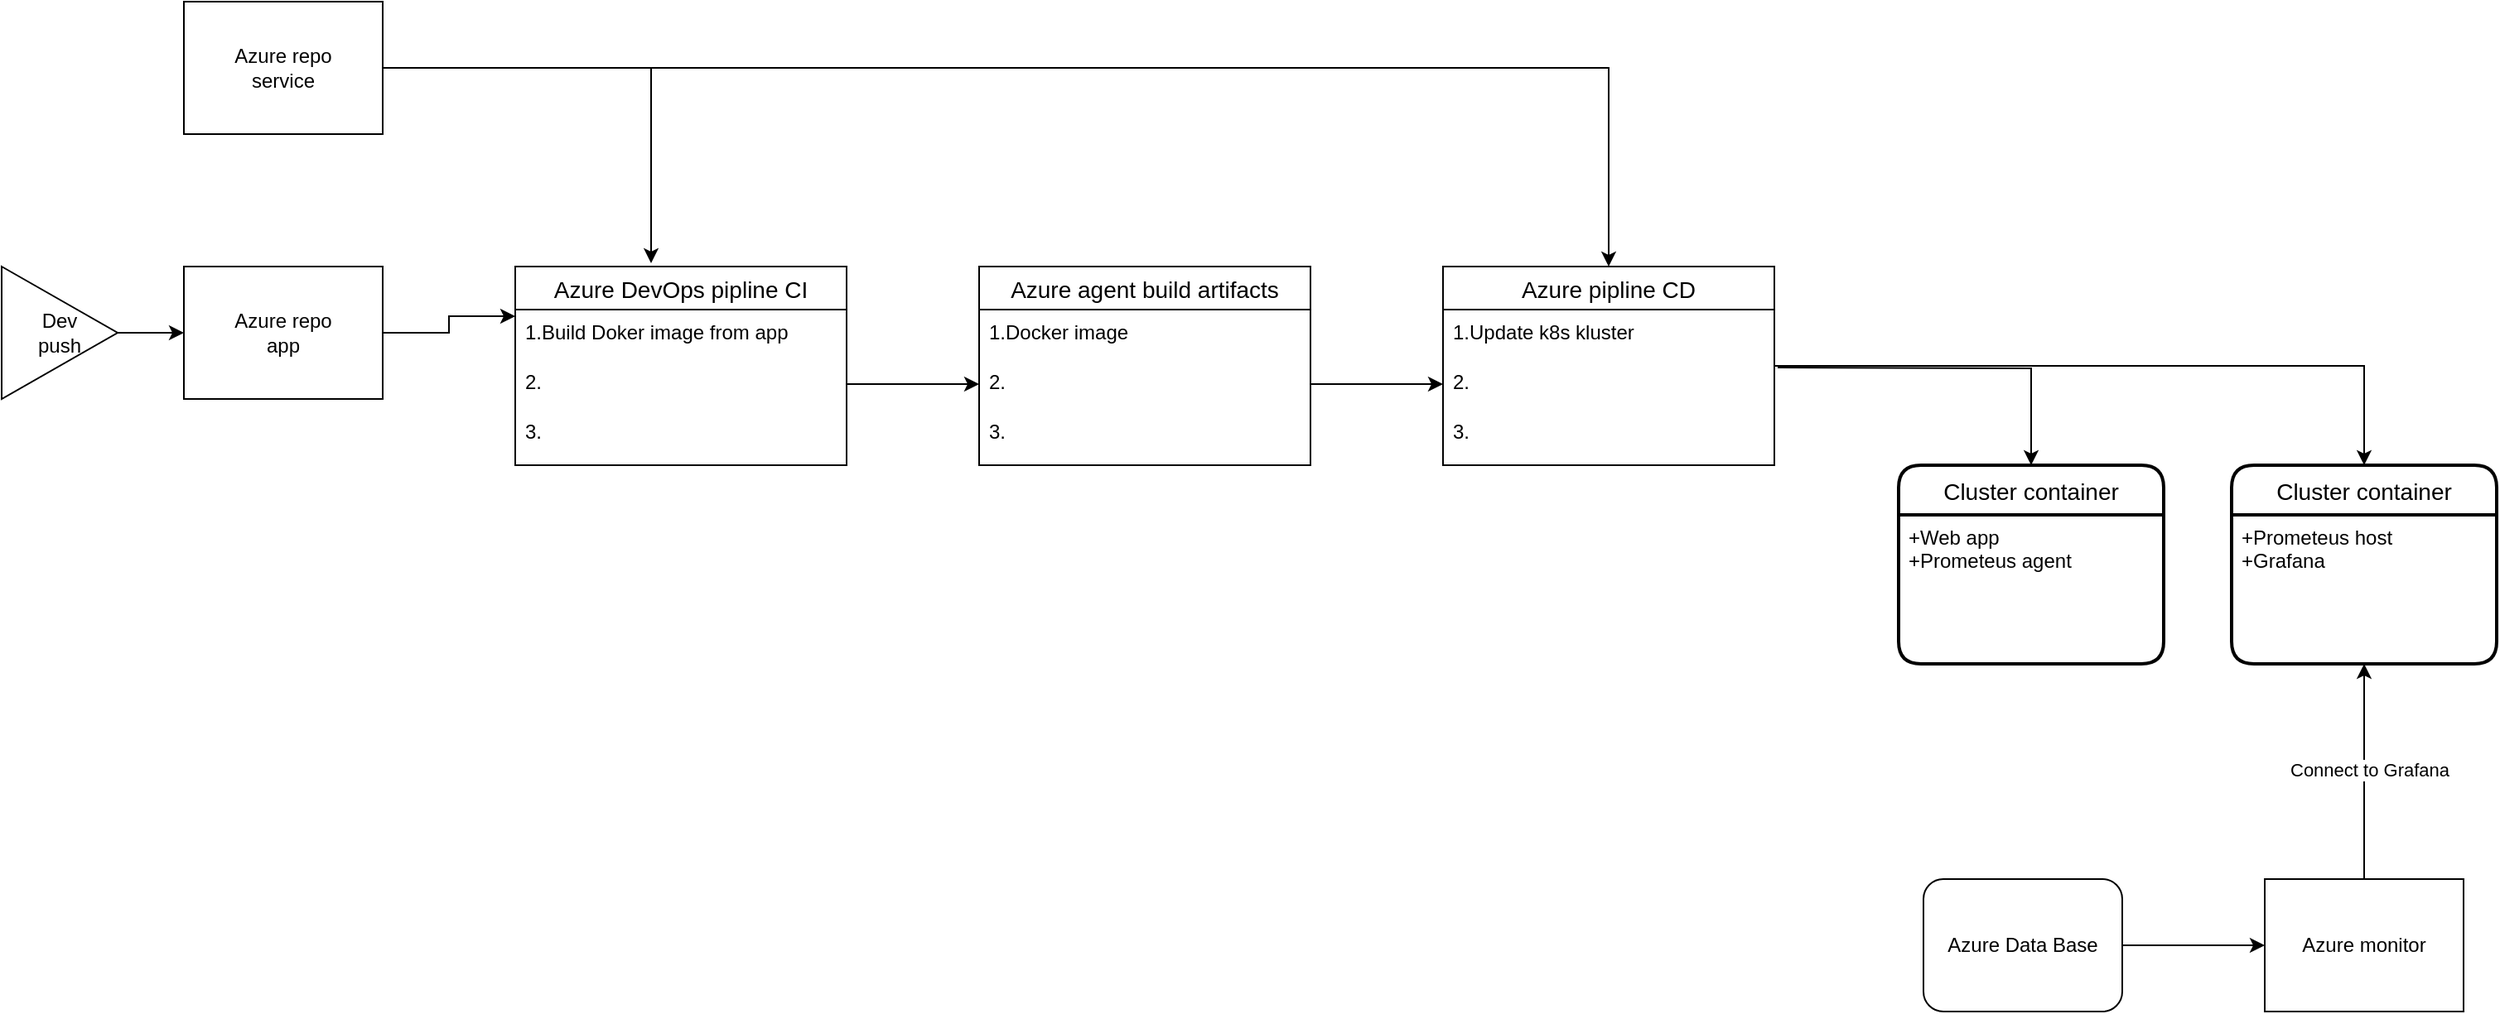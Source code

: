<mxfile version="20.1.1" type="github"><diagram id="InLQrqknJxXyf_EYtL7a" name="Page-1"><mxGraphModel dx="2474" dy="2288" grid="1" gridSize="10" guides="1" tooltips="1" connect="1" arrows="1" fold="1" page="1" pageScale="1" pageWidth="827" pageHeight="1169" math="0" shadow="0"><root><mxCell id="0"/><mxCell id="1" parent="0"/><mxCell id="CAJEsZQipRdU4q4JVMO2-3" style="edgeStyle=orthogonalEdgeStyle;rounded=0;orthogonalLoop=1;jettySize=auto;html=1;entryX=0;entryY=0.5;entryDx=0;entryDy=0;" edge="1" parent="1" source="CAJEsZQipRdU4q4JVMO2-1" target="CAJEsZQipRdU4q4JVMO2-2"><mxGeometry relative="1" as="geometry"/></mxCell><mxCell id="CAJEsZQipRdU4q4JVMO2-1" value="Dev&lt;br&gt;push" style="triangle;whiteSpace=wrap;html=1;" vertex="1" parent="1"><mxGeometry x="50" y="120" width="70" height="80" as="geometry"/></mxCell><mxCell id="CAJEsZQipRdU4q4JVMO2-16" style="edgeStyle=orthogonalEdgeStyle;rounded=0;orthogonalLoop=1;jettySize=auto;html=1;entryX=0;entryY=0.25;entryDx=0;entryDy=0;" edge="1" parent="1" source="CAJEsZQipRdU4q4JVMO2-2" target="CAJEsZQipRdU4q4JVMO2-11"><mxGeometry relative="1" as="geometry"/></mxCell><mxCell id="CAJEsZQipRdU4q4JVMO2-2" value="Azure repo&lt;br&gt;app" style="rounded=0;whiteSpace=wrap;html=1;" vertex="1" parent="1"><mxGeometry x="160" y="120" width="120" height="80" as="geometry"/></mxCell><mxCell id="CAJEsZQipRdU4q4JVMO2-45" style="edgeStyle=orthogonalEdgeStyle;rounded=0;orthogonalLoop=1;jettySize=auto;html=1;entryX=0.41;entryY=-0.017;entryDx=0;entryDy=0;entryPerimeter=0;" edge="1" parent="1" source="CAJEsZQipRdU4q4JVMO2-4" target="CAJEsZQipRdU4q4JVMO2-11"><mxGeometry relative="1" as="geometry"/></mxCell><mxCell id="CAJEsZQipRdU4q4JVMO2-46" style="edgeStyle=orthogonalEdgeStyle;rounded=0;orthogonalLoop=1;jettySize=auto;html=1;" edge="1" parent="1" source="CAJEsZQipRdU4q4JVMO2-4" target="CAJEsZQipRdU4q4JVMO2-38"><mxGeometry relative="1" as="geometry"/></mxCell><mxCell id="CAJEsZQipRdU4q4JVMO2-4" value="Azure repo&lt;br&gt;service" style="rounded=0;whiteSpace=wrap;html=1;" vertex="1" parent="1"><mxGeometry x="160" y="-40" width="120" height="80" as="geometry"/></mxCell><mxCell id="CAJEsZQipRdU4q4JVMO2-11" value="Azure DevOps pipline CI" style="swimlane;fontStyle=0;childLayout=stackLayout;horizontal=1;startSize=26;horizontalStack=0;resizeParent=1;resizeParentMax=0;resizeLast=0;collapsible=1;marginBottom=0;align=center;fontSize=14;" vertex="1" parent="1"><mxGeometry x="360" y="120" width="200" height="120" as="geometry"/></mxCell><mxCell id="CAJEsZQipRdU4q4JVMO2-12" value="1.Build Doker image from app" style="text;strokeColor=none;fillColor=none;spacingLeft=4;spacingRight=4;overflow=hidden;rotatable=0;points=[[0,0.5],[1,0.5]];portConstraint=eastwest;fontSize=12;" vertex="1" parent="CAJEsZQipRdU4q4JVMO2-11"><mxGeometry y="26" width="200" height="30" as="geometry"/></mxCell><mxCell id="CAJEsZQipRdU4q4JVMO2-13" value="2." style="text;strokeColor=none;fillColor=none;spacingLeft=4;spacingRight=4;overflow=hidden;rotatable=0;points=[[0,0.5],[1,0.5]];portConstraint=eastwest;fontSize=12;" vertex="1" parent="CAJEsZQipRdU4q4JVMO2-11"><mxGeometry y="56" width="200" height="30" as="geometry"/></mxCell><mxCell id="CAJEsZQipRdU4q4JVMO2-14" value="3." style="text;strokeColor=none;fillColor=none;spacingLeft=4;spacingRight=4;overflow=hidden;rotatable=0;points=[[0,0.5],[1,0.5]];portConstraint=eastwest;fontSize=12;" vertex="1" parent="CAJEsZQipRdU4q4JVMO2-11"><mxGeometry y="86" width="200" height="34" as="geometry"/></mxCell><mxCell id="CAJEsZQipRdU4q4JVMO2-27" value="Azure agent build artifacts" style="swimlane;fontStyle=0;childLayout=stackLayout;horizontal=1;startSize=26;horizontalStack=0;resizeParent=1;resizeParentMax=0;resizeLast=0;collapsible=1;marginBottom=0;align=center;fontSize=14;" vertex="1" parent="1"><mxGeometry x="640" y="120" width="200" height="120" as="geometry"/></mxCell><mxCell id="CAJEsZQipRdU4q4JVMO2-28" value="1.Docker image" style="text;strokeColor=none;fillColor=none;spacingLeft=4;spacingRight=4;overflow=hidden;rotatable=0;points=[[0,0.5],[1,0.5]];portConstraint=eastwest;fontSize=12;" vertex="1" parent="CAJEsZQipRdU4q4JVMO2-27"><mxGeometry y="26" width="200" height="30" as="geometry"/></mxCell><mxCell id="CAJEsZQipRdU4q4JVMO2-29" value="2." style="text;strokeColor=none;fillColor=none;spacingLeft=4;spacingRight=4;overflow=hidden;rotatable=0;points=[[0,0.5],[1,0.5]];portConstraint=eastwest;fontSize=12;" vertex="1" parent="CAJEsZQipRdU4q4JVMO2-27"><mxGeometry y="56" width="200" height="30" as="geometry"/></mxCell><mxCell id="CAJEsZQipRdU4q4JVMO2-30" value="3." style="text;strokeColor=none;fillColor=none;spacingLeft=4;spacingRight=4;overflow=hidden;rotatable=0;points=[[0,0.5],[1,0.5]];portConstraint=eastwest;fontSize=12;" vertex="1" parent="CAJEsZQipRdU4q4JVMO2-27"><mxGeometry y="86" width="200" height="34" as="geometry"/></mxCell><mxCell id="CAJEsZQipRdU4q4JVMO2-36" style="edgeStyle=orthogonalEdgeStyle;rounded=0;orthogonalLoop=1;jettySize=auto;html=1;" edge="1" parent="1" source="CAJEsZQipRdU4q4JVMO2-13" target="CAJEsZQipRdU4q4JVMO2-29"><mxGeometry relative="1" as="geometry"/></mxCell><mxCell id="CAJEsZQipRdU4q4JVMO2-98" style="edgeStyle=orthogonalEdgeStyle;rounded=0;orthogonalLoop=1;jettySize=auto;html=1;entryX=0.5;entryY=0;entryDx=0;entryDy=0;" edge="1" parent="1" source="CAJEsZQipRdU4q4JVMO2-38" target="CAJEsZQipRdU4q4JVMO2-96"><mxGeometry relative="1" as="geometry"/></mxCell><mxCell id="CAJEsZQipRdU4q4JVMO2-38" value="Azure pipline CD" style="swimlane;fontStyle=0;childLayout=stackLayout;horizontal=1;startSize=26;horizontalStack=0;resizeParent=1;resizeParentMax=0;resizeLast=0;collapsible=1;marginBottom=0;align=center;fontSize=14;" vertex="1" parent="1"><mxGeometry x="920" y="120" width="200" height="120" as="geometry"/></mxCell><mxCell id="CAJEsZQipRdU4q4JVMO2-39" value="1.Update k8s kluster" style="text;strokeColor=none;fillColor=none;spacingLeft=4;spacingRight=4;overflow=hidden;rotatable=0;points=[[0,0.5],[1,0.5]];portConstraint=eastwest;fontSize=12;" vertex="1" parent="CAJEsZQipRdU4q4JVMO2-38"><mxGeometry y="26" width="200" height="30" as="geometry"/></mxCell><mxCell id="CAJEsZQipRdU4q4JVMO2-40" value="2." style="text;strokeColor=none;fillColor=none;spacingLeft=4;spacingRight=4;overflow=hidden;rotatable=0;points=[[0,0.5],[1,0.5]];portConstraint=eastwest;fontSize=12;" vertex="1" parent="CAJEsZQipRdU4q4JVMO2-38"><mxGeometry y="56" width="200" height="30" as="geometry"/></mxCell><mxCell id="CAJEsZQipRdU4q4JVMO2-41" value="3." style="text;strokeColor=none;fillColor=none;spacingLeft=4;spacingRight=4;overflow=hidden;rotatable=0;points=[[0,0.5],[1,0.5]];portConstraint=eastwest;fontSize=12;" vertex="1" parent="CAJEsZQipRdU4q4JVMO2-38"><mxGeometry y="86" width="200" height="34" as="geometry"/></mxCell><mxCell id="CAJEsZQipRdU4q4JVMO2-43" style="edgeStyle=orthogonalEdgeStyle;rounded=0;orthogonalLoop=1;jettySize=auto;html=1;entryX=0;entryY=0.5;entryDx=0;entryDy=0;" edge="1" parent="1" source="CAJEsZQipRdU4q4JVMO2-29" target="CAJEsZQipRdU4q4JVMO2-40"><mxGeometry relative="1" as="geometry"/></mxCell><mxCell id="CAJEsZQipRdU4q4JVMO2-58" value="Cluster container" style="swimlane;childLayout=stackLayout;horizontal=1;startSize=30;horizontalStack=0;rounded=1;fontSize=14;fontStyle=0;strokeWidth=2;resizeParent=0;resizeLast=1;shadow=0;dashed=0;align=center;" vertex="1" parent="1"><mxGeometry x="1195" y="240" width="160" height="120" as="geometry"><mxRectangle x="1241" y="320" width="150" height="30" as="alternateBounds"/></mxGeometry></mxCell><mxCell id="CAJEsZQipRdU4q4JVMO2-59" value="+Web app&#10;+Prometeus agent" style="align=left;strokeColor=none;fillColor=none;spacingLeft=4;fontSize=12;verticalAlign=top;resizable=0;rotatable=0;part=1;" vertex="1" parent="CAJEsZQipRdU4q4JVMO2-58"><mxGeometry y="30" width="160" height="90" as="geometry"/></mxCell><mxCell id="CAJEsZQipRdU4q4JVMO2-60" style="edgeStyle=orthogonalEdgeStyle;rounded=0;orthogonalLoop=1;jettySize=auto;html=1;entryX=0.5;entryY=0;entryDx=0;entryDy=0;" edge="1" parent="1" target="CAJEsZQipRdU4q4JVMO2-58"><mxGeometry relative="1" as="geometry"><mxPoint x="1122" y="181" as="sourcePoint"/></mxGeometry></mxCell><mxCell id="CAJEsZQipRdU4q4JVMO2-63" style="edgeStyle=orthogonalEdgeStyle;rounded=0;orthogonalLoop=1;jettySize=auto;html=1;entryX=0;entryY=0.5;entryDx=0;entryDy=0;" edge="1" parent="1" source="CAJEsZQipRdU4q4JVMO2-61" target="CAJEsZQipRdU4q4JVMO2-62"><mxGeometry relative="1" as="geometry"/></mxCell><mxCell id="CAJEsZQipRdU4q4JVMO2-61" value="Azure Data Base" style="rounded=1;whiteSpace=wrap;html=1;" vertex="1" parent="1"><mxGeometry x="1210" y="490" width="120" height="80" as="geometry"/></mxCell><mxCell id="CAJEsZQipRdU4q4JVMO2-99" style="edgeStyle=orthogonalEdgeStyle;rounded=0;orthogonalLoop=1;jettySize=auto;html=1;entryX=0.5;entryY=1;entryDx=0;entryDy=0;" edge="1" parent="1" source="CAJEsZQipRdU4q4JVMO2-62" target="CAJEsZQipRdU4q4JVMO2-97"><mxGeometry relative="1" as="geometry"/></mxCell><mxCell id="CAJEsZQipRdU4q4JVMO2-100" value="Connect to Grafana" style="edgeLabel;html=1;align=center;verticalAlign=middle;resizable=0;points=[];" vertex="1" connectable="0" parent="CAJEsZQipRdU4q4JVMO2-99"><mxGeometry x="0.025" y="-3" relative="1" as="geometry"><mxPoint as="offset"/></mxGeometry></mxCell><mxCell id="CAJEsZQipRdU4q4JVMO2-62" value="Azure monitor" style="rounded=0;whiteSpace=wrap;html=1;" vertex="1" parent="1"><mxGeometry x="1416" y="490" width="120" height="80" as="geometry"/></mxCell><mxCell id="CAJEsZQipRdU4q4JVMO2-96" value="Cluster container" style="swimlane;childLayout=stackLayout;horizontal=1;startSize=30;horizontalStack=0;rounded=1;fontSize=14;fontStyle=0;strokeWidth=2;resizeParent=0;resizeLast=1;shadow=0;dashed=0;align=center;" vertex="1" parent="1"><mxGeometry x="1396" y="240" width="160" height="120" as="geometry"><mxRectangle x="1241" y="320" width="150" height="30" as="alternateBounds"/></mxGeometry></mxCell><mxCell id="CAJEsZQipRdU4q4JVMO2-97" value="+Prometeus host&#10;+Grafana" style="align=left;strokeColor=none;fillColor=none;spacingLeft=4;fontSize=12;verticalAlign=top;resizable=0;rotatable=0;part=1;" vertex="1" parent="CAJEsZQipRdU4q4JVMO2-96"><mxGeometry y="30" width="160" height="90" as="geometry"/></mxCell></root></mxGraphModel></diagram></mxfile>